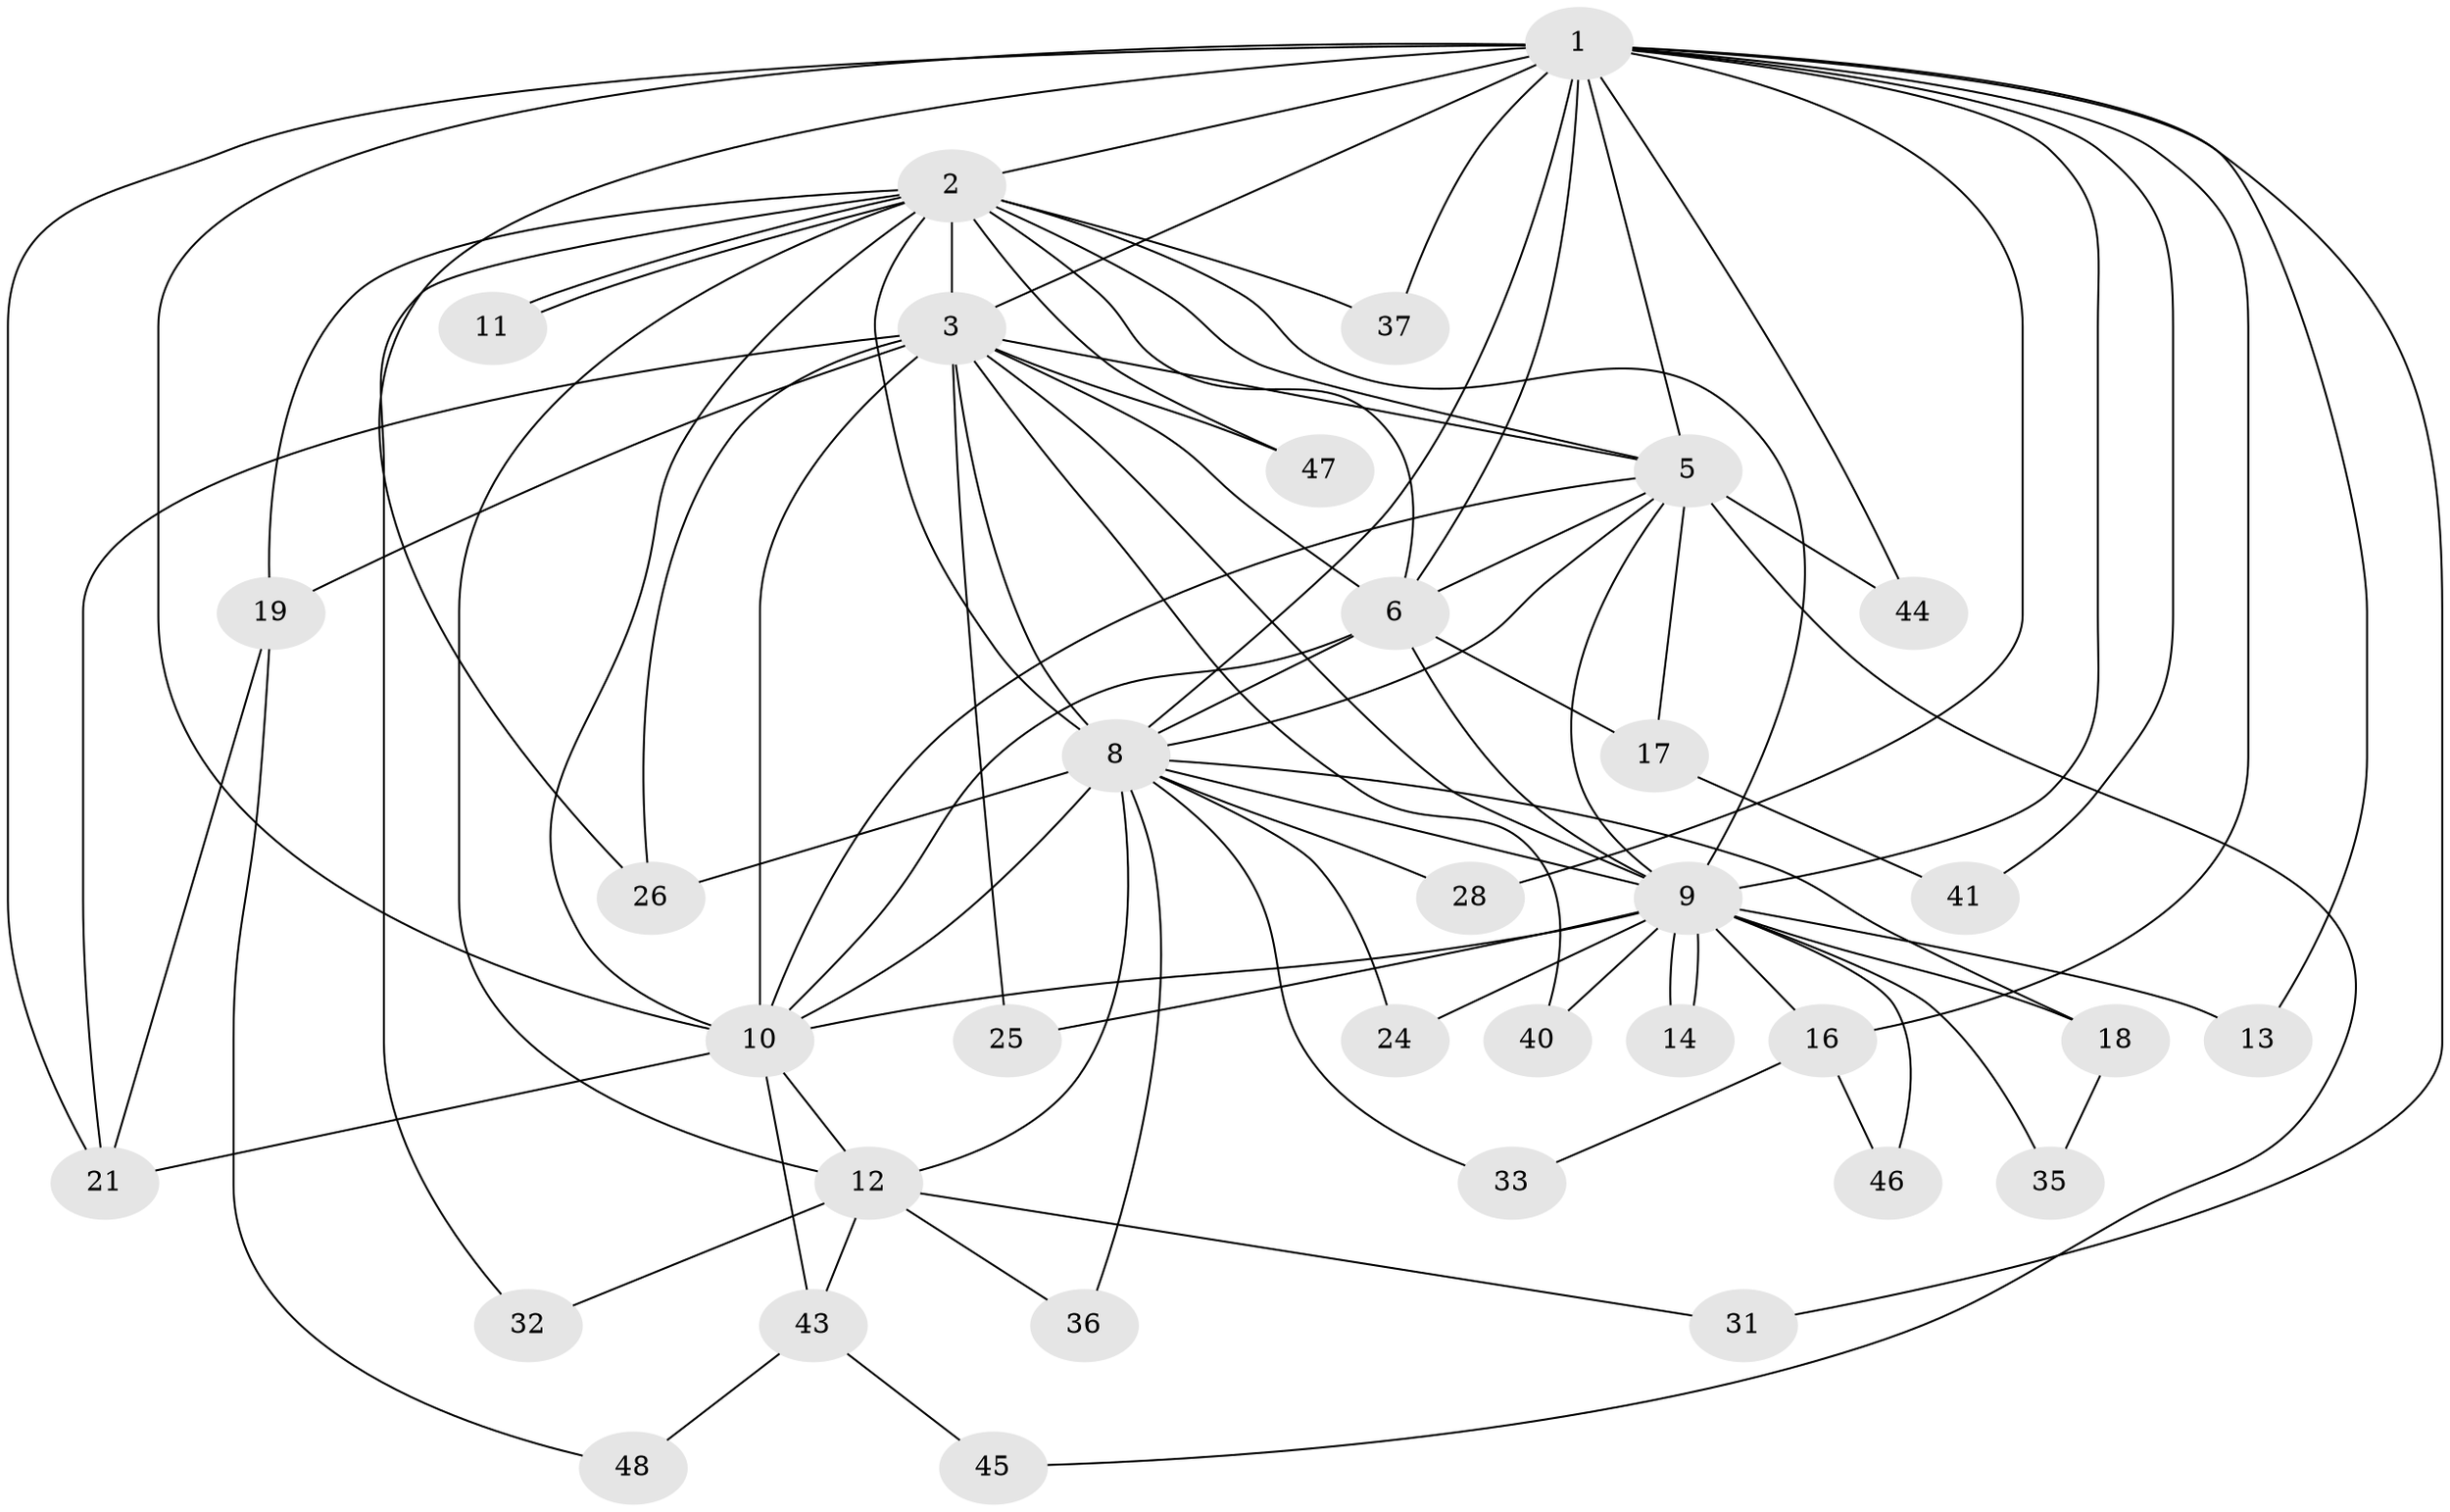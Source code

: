 // original degree distribution, {16: 0.06, 11: 0.04, 12: 0.02, 13: 0.04, 17: 0.02, 21: 0.02, 2: 0.52, 5: 0.04, 4: 0.12, 3: 0.12}
// Generated by graph-tools (version 1.1) at 2025/10/02/27/25 16:10:59]
// undirected, 35 vertices, 86 edges
graph export_dot {
graph [start="1"]
  node [color=gray90,style=filled];
  1 [super="+7"];
  2 [super="+39"];
  3 [super="+4"];
  5 [super="+22"];
  6 [super="+49"];
  8 [super="+20"];
  9 [super="+23"];
  10 [super="+29"];
  11;
  12 [super="+15"];
  13;
  14;
  16 [super="+50"];
  17;
  18 [super="+38"];
  19 [super="+34"];
  21 [super="+27"];
  24 [super="+42"];
  25;
  26 [super="+30"];
  28;
  31;
  32;
  33;
  35;
  36;
  37;
  40;
  41;
  43;
  44;
  45;
  46;
  47;
  48;
  1 -- 2 [weight=2];
  1 -- 3 [weight=4];
  1 -- 5 [weight=2];
  1 -- 6 [weight=3];
  1 -- 8 [weight=2];
  1 -- 9 [weight=2];
  1 -- 10 [weight=2];
  1 -- 13;
  1 -- 16 [weight=2];
  1 -- 21;
  1 -- 31;
  1 -- 37;
  1 -- 44;
  1 -- 41;
  1 -- 26;
  1 -- 28;
  2 -- 3 [weight=3];
  2 -- 5;
  2 -- 6;
  2 -- 8;
  2 -- 9;
  2 -- 10;
  2 -- 11;
  2 -- 11;
  2 -- 12;
  2 -- 19;
  2 -- 32;
  2 -- 37;
  2 -- 47;
  3 -- 5 [weight=2];
  3 -- 6 [weight=2];
  3 -- 8 [weight=2];
  3 -- 9 [weight=3];
  3 -- 10 [weight=3];
  3 -- 26;
  3 -- 40;
  3 -- 47;
  3 -- 19;
  3 -- 25;
  3 -- 21;
  5 -- 6;
  5 -- 8 [weight=2];
  5 -- 9;
  5 -- 10;
  5 -- 17;
  5 -- 45;
  5 -- 44;
  6 -- 8;
  6 -- 9;
  6 -- 10;
  6 -- 17;
  8 -- 9 [weight=2];
  8 -- 10;
  8 -- 12;
  8 -- 18 [weight=2];
  8 -- 24;
  8 -- 28;
  8 -- 33;
  8 -- 36;
  8 -- 26;
  9 -- 10;
  9 -- 13;
  9 -- 14;
  9 -- 14;
  9 -- 16;
  9 -- 18;
  9 -- 24;
  9 -- 25;
  9 -- 35;
  9 -- 40;
  9 -- 46;
  10 -- 21;
  10 -- 43;
  10 -- 12;
  12 -- 36;
  12 -- 43;
  12 -- 32;
  12 -- 31;
  16 -- 33;
  16 -- 46;
  17 -- 41;
  18 -- 35;
  19 -- 48;
  19 -- 21;
  43 -- 45;
  43 -- 48;
}
